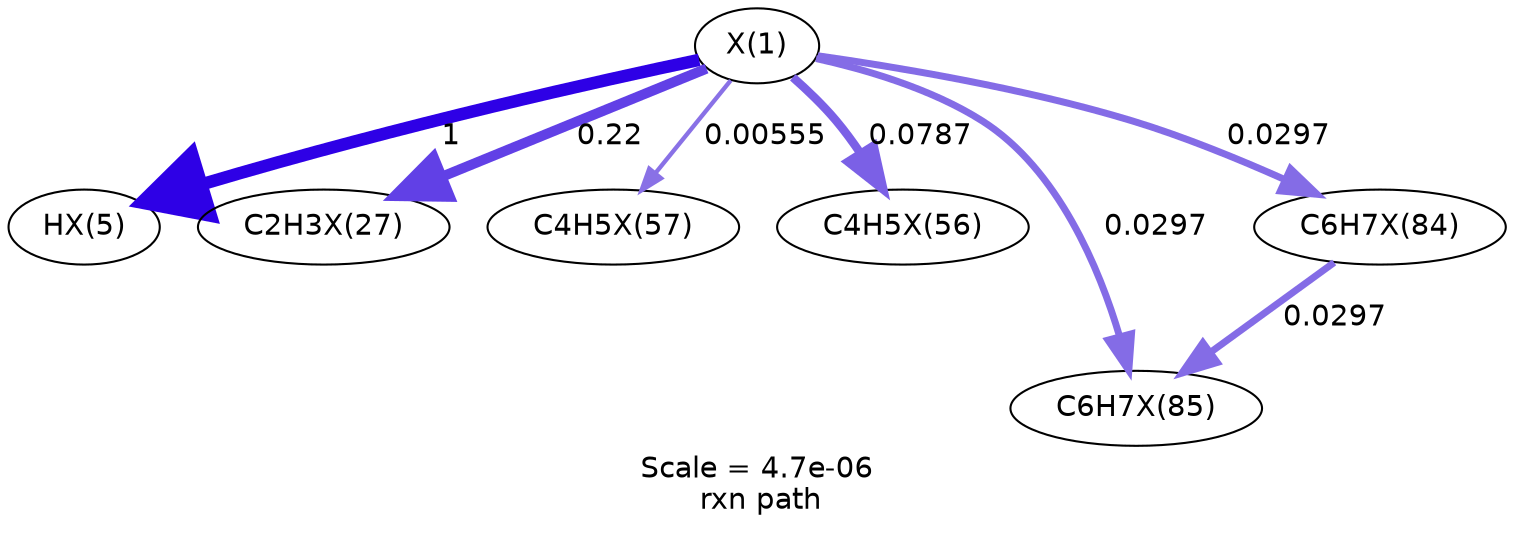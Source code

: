 digraph reaction_paths {
center=1;
s58 -> s59[fontname="Helvetica", style="setlinewidth(6)", arrowsize=3, color="0.7, 1.5, 0.9"
, label=" 1"];
s58 -> s60[fontname="Helvetica", style="setlinewidth(4.86)", arrowsize=2.43, color="0.7, 0.72, 0.9"
, label=" 0.22"];
s58 -> s75[fontname="Helvetica", style="setlinewidth(2.08)", arrowsize=1.04, color="0.7, 0.506, 0.9"
, label=" 0.00555"];
s58 -> s74[fontname="Helvetica", style="setlinewidth(4.08)", arrowsize=2.04, color="0.7, 0.579, 0.9"
, label=" 0.0787"];
s58 -> s83[fontname="Helvetica", style="setlinewidth(3.35)", arrowsize=1.67, color="0.7, 0.53, 0.9"
, label=" 0.0297"];
s58 -> s82[fontname="Helvetica", style="setlinewidth(3.35)", arrowsize=1.67, color="0.7, 0.53, 0.9"
, label=" 0.0297"];
s82 -> s83[fontname="Helvetica", style="setlinewidth(3.35)", arrowsize=1.67, color="0.7, 0.53, 0.9"
, label=" 0.0297"];
s58 [ fontname="Helvetica", label="X(1)"];
s59 [ fontname="Helvetica", label="HX(5)"];
s60 [ fontname="Helvetica", label="C2H3X(27)"];
s74 [ fontname="Helvetica", label="C4H5X(56)"];
s75 [ fontname="Helvetica", label="C4H5X(57)"];
s82 [ fontname="Helvetica", label="C6H7X(84)"];
s83 [ fontname="Helvetica", label="C6H7X(85)"];
 label = "Scale = 4.7e-06\l rxn path";
 fontname = "Helvetica";
}
